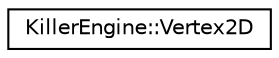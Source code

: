 digraph "Graphical Class Hierarchy"
{
  edge [fontname="Helvetica",fontsize="10",labelfontname="Helvetica",labelfontsize="10"];
  node [fontname="Helvetica",fontsize="10",shape=record];
  rankdir="LR";
  Node0 [label="KillerEngine::Vertex2D",height=0.2,width=0.4,color="black", fillcolor="white", style="filled",URL="$struct_killer_engine_1_1_vertex2_d.html"];
}
